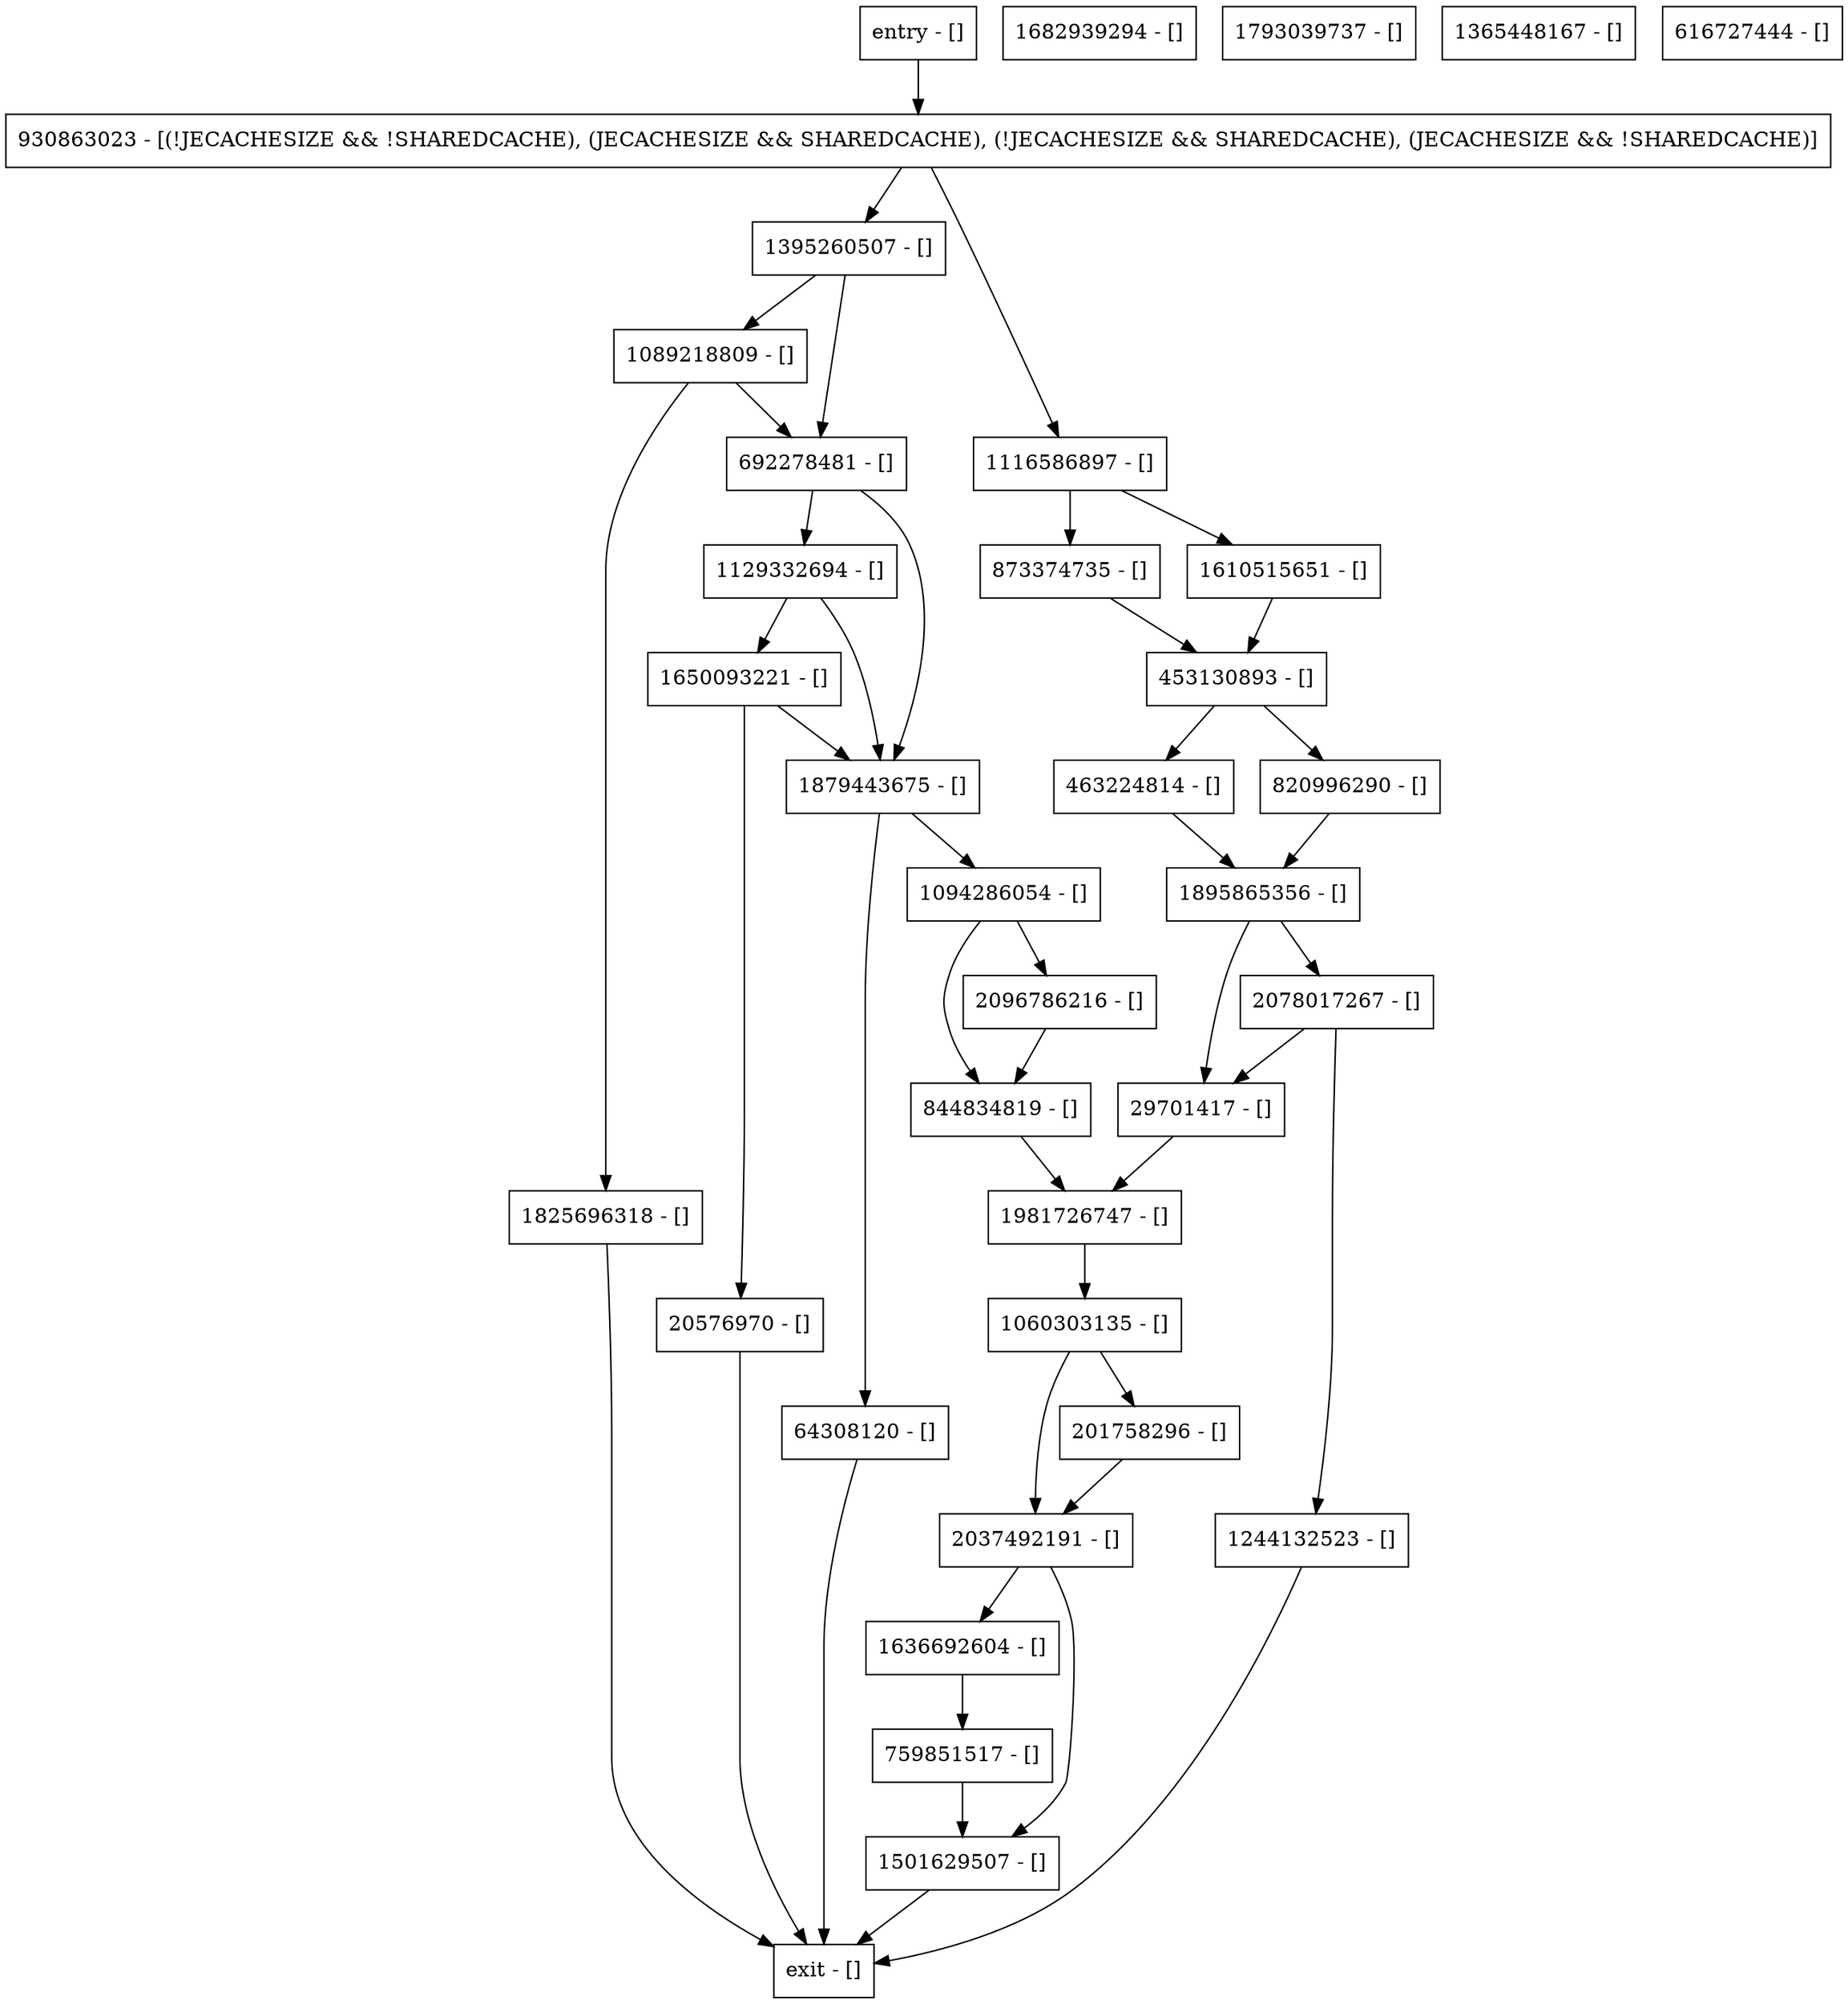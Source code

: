 digraph getEnvironment {
node [shape=record];
873374735 [label="873374735 - []"];
1501629507 [label="1501629507 - []"];
759851517 [label="759851517 - []"];
2037492191 [label="2037492191 - []"];
1682939294 [label="1682939294 - []"];
20576970 [label="20576970 - []"];
1650093221 [label="1650093221 - []"];
1793039737 [label="1793039737 - []"];
1395260507 [label="1395260507 - []"];
1879443675 [label="1879443675 - []"];
1094286054 [label="1094286054 - []"];
1981726747 [label="1981726747 - []"];
930863023 [label="930863023 - [(!JECACHESIZE && !SHAREDCACHE), (JECACHESIZE && SHAREDCACHE), (!JECACHESIZE && SHAREDCACHE), (JECACHESIZE && !SHAREDCACHE)]"];
1365448167 [label="1365448167 - []"];
1636692604 [label="1636692604 - []"];
64308120 [label="64308120 - []"];
616727444 [label="616727444 - []"];
1825696318 [label="1825696318 - []"];
1610515651 [label="1610515651 - []"];
2078017267 [label="2078017267 - []"];
1060303135 [label="1060303135 - []"];
1089218809 [label="1089218809 - []"];
201758296 [label="201758296 - []"];
844834819 [label="844834819 - []"];
entry [label="entry - []"];
exit [label="exit - []"];
453130893 [label="453130893 - []"];
692278481 [label="692278481 - []"];
2096786216 [label="2096786216 - []"];
1129332694 [label="1129332694 - []"];
1895865356 [label="1895865356 - []"];
1244132523 [label="1244132523 - []"];
463224814 [label="463224814 - []"];
820996290 [label="820996290 - []"];
1116586897 [label="1116586897 - []"];
29701417 [label="29701417 - []"];
entry;
exit;
873374735 -> 453130893;
1501629507 -> exit;
759851517 -> 1501629507;
2037492191 -> 1501629507;
2037492191 -> 1636692604;
20576970 -> exit;
1650093221 -> 1879443675;
1650093221 -> 20576970;
1395260507 -> 692278481;
1395260507 -> 1089218809;
1879443675 -> 1094286054;
1879443675 -> 64308120;
1094286054 -> 844834819;
1094286054 -> 2096786216;
1981726747 -> 1060303135;
930863023 -> 1395260507;
930863023 -> 1116586897;
1636692604 -> 759851517;
64308120 -> exit;
1825696318 -> exit;
1610515651 -> 453130893;
2078017267 -> 1244132523;
2078017267 -> 29701417;
1060303135 -> 2037492191;
1060303135 -> 201758296;
1089218809 -> 692278481;
1089218809 -> 1825696318;
201758296 -> 2037492191;
844834819 -> 1981726747;
entry -> 930863023;
453130893 -> 463224814;
453130893 -> 820996290;
692278481 -> 1879443675;
692278481 -> 1129332694;
2096786216 -> 844834819;
1129332694 -> 1879443675;
1129332694 -> 1650093221;
1895865356 -> 2078017267;
1895865356 -> 29701417;
1244132523 -> exit;
463224814 -> 1895865356;
820996290 -> 1895865356;
1116586897 -> 873374735;
1116586897 -> 1610515651;
29701417 -> 1981726747;
}
